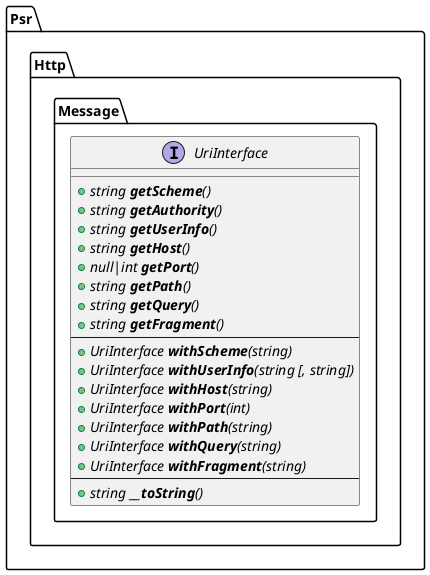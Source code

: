 @startuml
namespace Psr.Http.Message {
    interface UriInterface {
        __
        +{abstract} string <b>getScheme</b>()
        +{abstract} string <b>getAuthority</b>()
        +{abstract} string <b>getUserInfo</b>()
        +{abstract} string <b>getHost</b>()
        +{abstract} null|int <b>getPort</b>()
        +{abstract} string <b>getPath</b>()
        +{abstract} string <b>getQuery</b>()
        +{abstract} string <b>getFragment</b>()
        --
        +{abstract} UriInterface <b>withScheme</b>(string)
        +{abstract} UriInterface <b>withUserInfo</b>(string [, string])
        +{abstract} UriInterface <b>withHost</b>(string)
        +{abstract} UriInterface <b>withPort</b>(int)
        +{abstract} UriInterface <b>withPath</b>(string)
        +{abstract} UriInterface <b>withQuery</b>(string)
        +{abstract} UriInterface <b>withFragment</b>(string)
        --
        +{abstract} string <b>__toString</b>()
    }
}
@enduml
